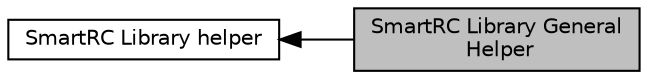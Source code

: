 digraph "SmartRC Library General Helper"
{
  bgcolor="transparent";
  edge [fontname="Helvetica",fontsize="10",labelfontname="Helvetica",labelfontsize="10"];
  node [fontname="Helvetica",fontsize="10",shape=box];
  rankdir=LR;
  Node1 [label="SmartRC Library General\l Helper",height=0.2,width=0.4,color="black", fillcolor="grey75", style="filled", fontcolor="black",tooltip="SmartRC Library General Helper, in file lib_smartrc_common.h."];
  Node2 [label="SmartRC Library helper",height=0.2,width=0.4,color="black",URL="$db/d15/group__srcv3-helper.html",tooltip="SmartRC Library helper."];
  Node2->Node1 [shape=plaintext, dir="back", style="solid"];
}
